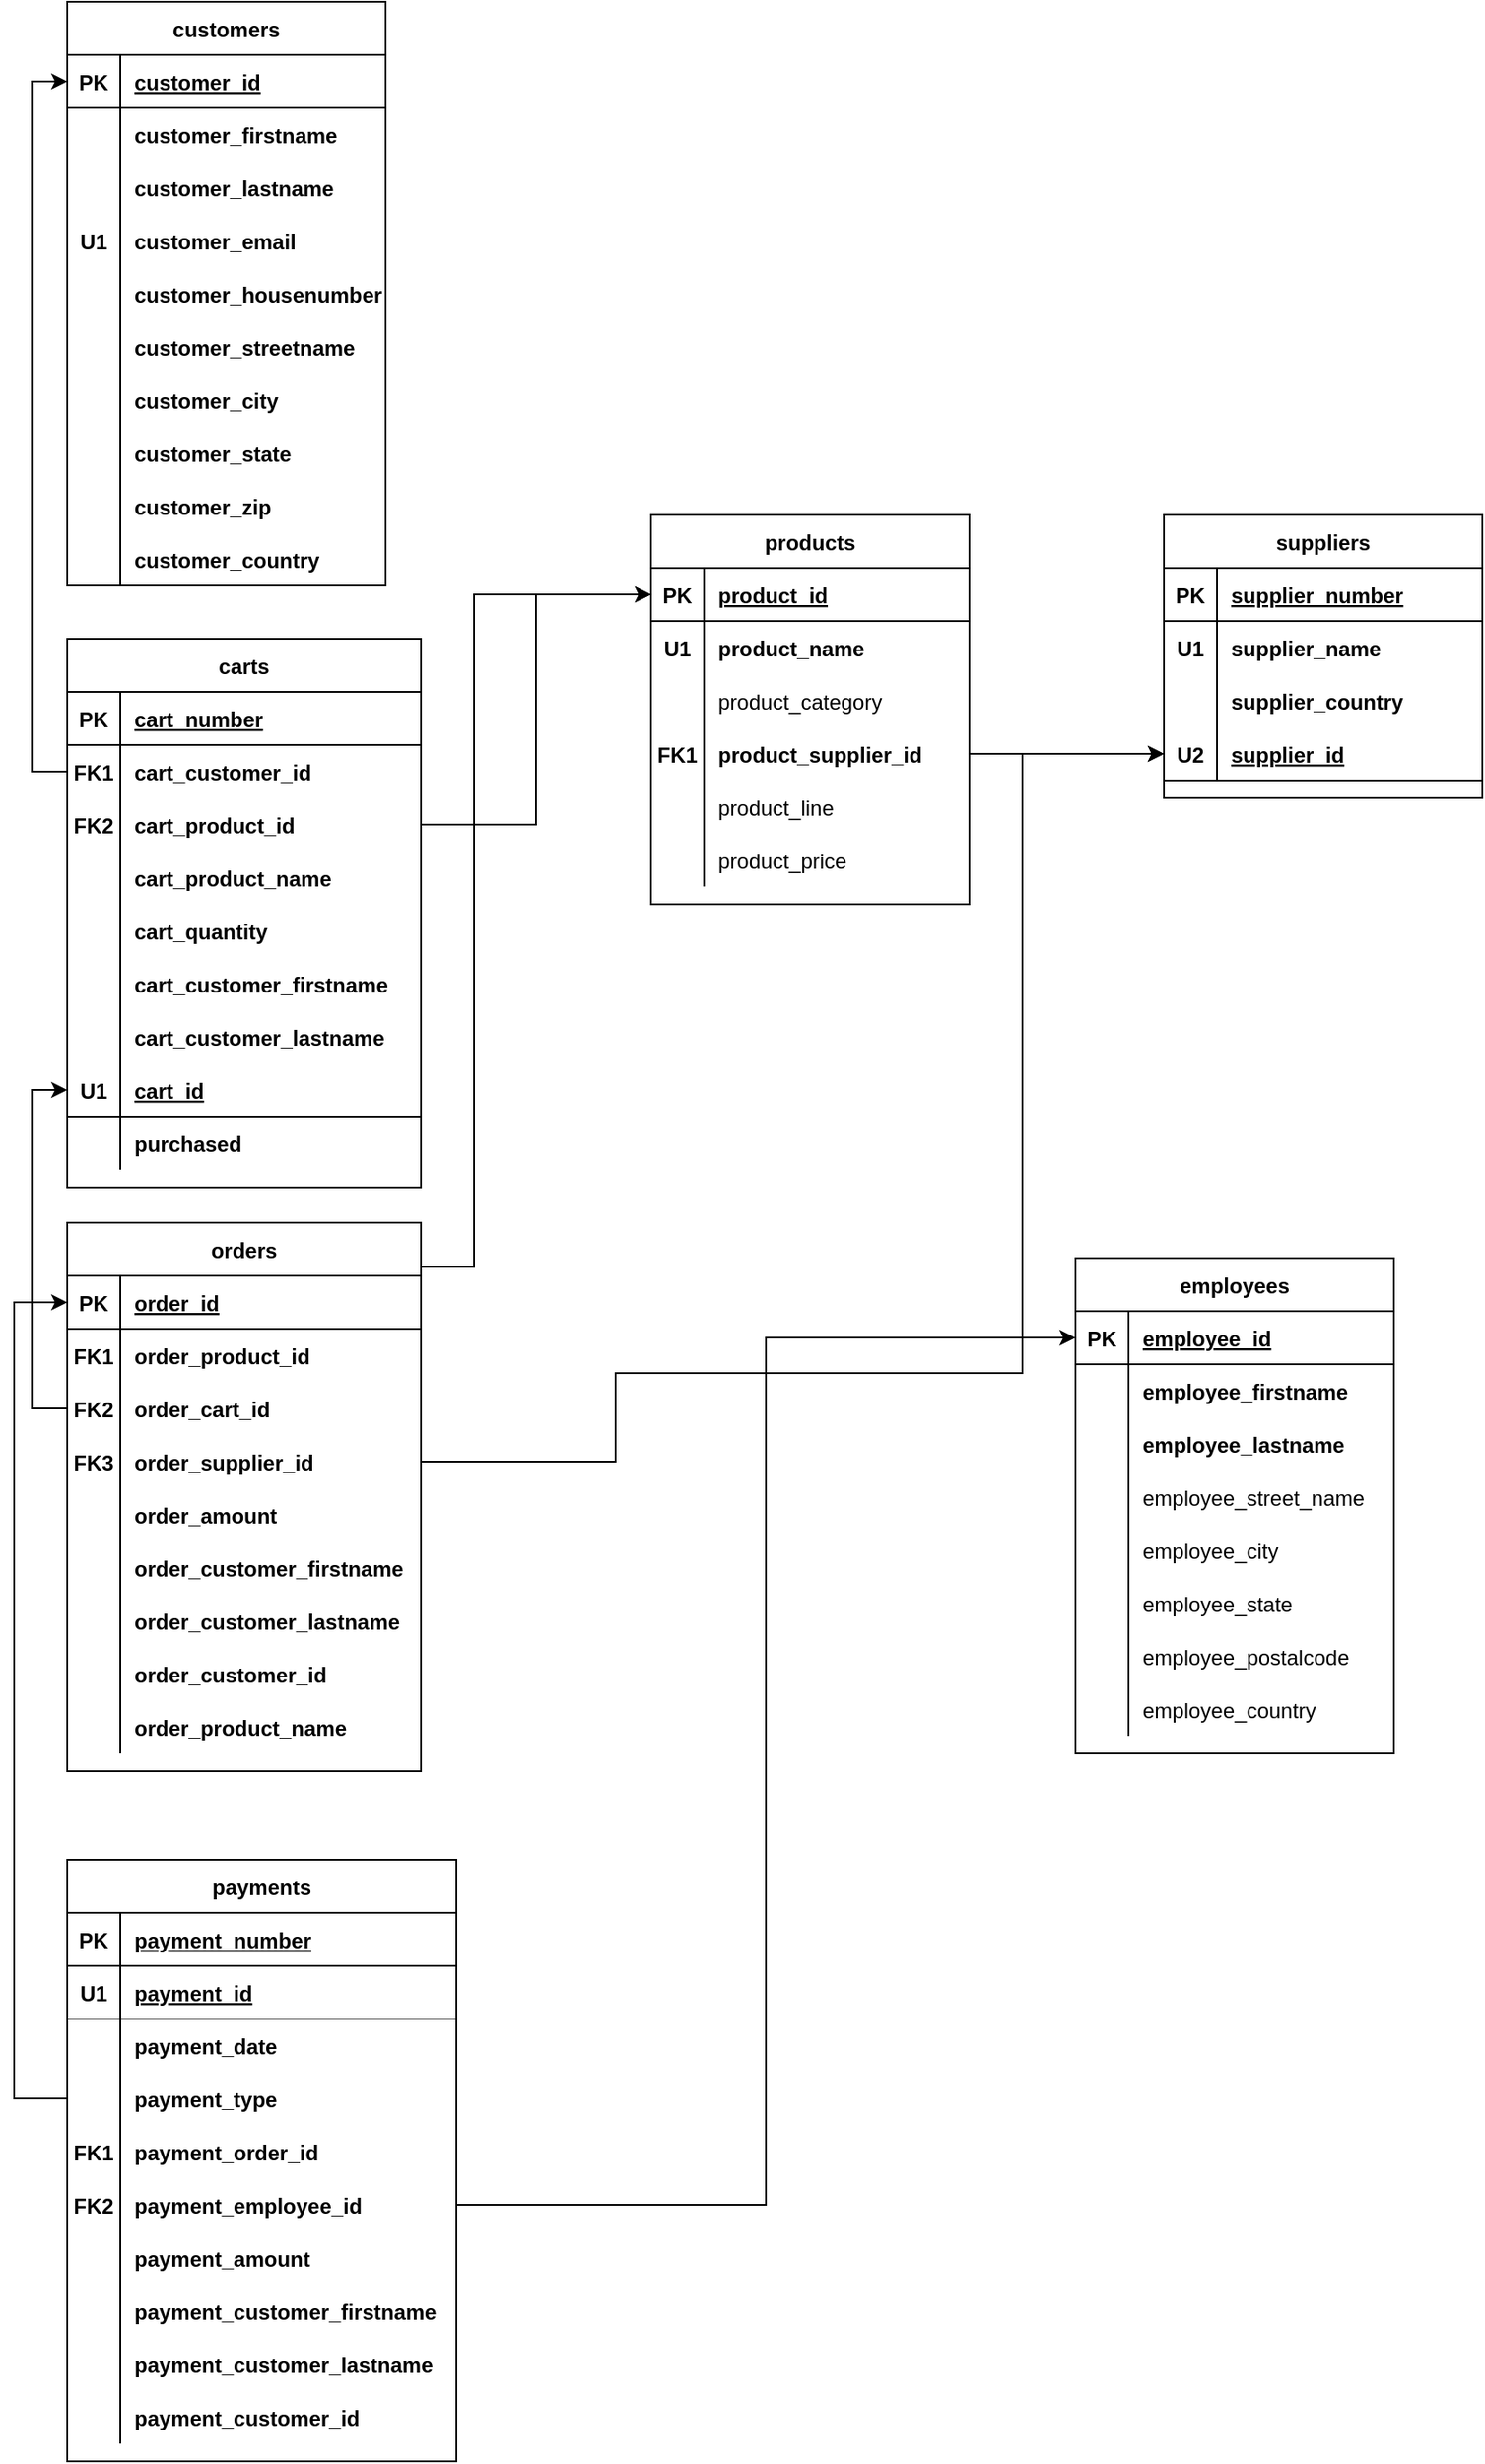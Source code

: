 <mxfile version="14.6.13" type="device"><diagram id="VIDxkIarhc8nlAX87O75" name="Page-1"><mxGraphModel dx="946" dy="646" grid="1" gridSize="10" guides="1" tooltips="1" connect="1" arrows="1" fold="1" page="1" pageScale="1" pageWidth="850" pageHeight="1400" math="0" shadow="0"><root><mxCell id="0"/><mxCell id="1" parent="0"/><mxCell id="s60VP49VrWKQ8lQAtECp-1" value="customers" style="shape=table;startSize=30;container=1;collapsible=1;childLayout=tableLayout;fixedRows=1;rowLines=0;fontStyle=1;align=center;resizeLast=1;" parent="1" vertex="1"><mxGeometry x="40" y="20" width="180" height="330" as="geometry"/></mxCell><mxCell id="s60VP49VrWKQ8lQAtECp-2" value="" style="shape=partialRectangle;collapsible=0;dropTarget=0;pointerEvents=0;fillColor=none;top=0;left=0;bottom=1;right=0;points=[[0,0.5],[1,0.5]];portConstraint=eastwest;" parent="s60VP49VrWKQ8lQAtECp-1" vertex="1"><mxGeometry y="30" width="180" height="30" as="geometry"/></mxCell><mxCell id="s60VP49VrWKQ8lQAtECp-3" value="PK" style="shape=partialRectangle;connectable=0;fillColor=none;top=0;left=0;bottom=0;right=0;fontStyle=1;overflow=hidden;" parent="s60VP49VrWKQ8lQAtECp-2" vertex="1"><mxGeometry width="30.0" height="30" as="geometry"/></mxCell><mxCell id="s60VP49VrWKQ8lQAtECp-4" value="customer_id" style="shape=partialRectangle;connectable=0;fillColor=none;top=0;left=0;bottom=0;right=0;align=left;spacingLeft=6;fontStyle=5;overflow=hidden;" parent="s60VP49VrWKQ8lQAtECp-2" vertex="1"><mxGeometry x="30.0" width="150" height="30" as="geometry"/></mxCell><mxCell id="s60VP49VrWKQ8lQAtECp-5" value="" style="shape=partialRectangle;collapsible=0;dropTarget=0;pointerEvents=0;fillColor=none;top=0;left=0;bottom=0;right=0;points=[[0,0.5],[1,0.5]];portConstraint=eastwest;" parent="s60VP49VrWKQ8lQAtECp-1" vertex="1"><mxGeometry y="60" width="180" height="30" as="geometry"/></mxCell><mxCell id="s60VP49VrWKQ8lQAtECp-6" value="" style="shape=partialRectangle;connectable=0;fillColor=none;top=0;left=0;bottom=0;right=0;editable=1;overflow=hidden;" parent="s60VP49VrWKQ8lQAtECp-5" vertex="1"><mxGeometry width="30.0" height="30" as="geometry"/></mxCell><mxCell id="s60VP49VrWKQ8lQAtECp-7" value="customer_firstname" style="shape=partialRectangle;connectable=0;fillColor=none;top=0;left=0;bottom=0;right=0;align=left;spacingLeft=6;overflow=hidden;fontStyle=1" parent="s60VP49VrWKQ8lQAtECp-5" vertex="1"><mxGeometry x="30.0" width="150" height="30" as="geometry"/></mxCell><mxCell id="s60VP49VrWKQ8lQAtECp-8" value="" style="shape=partialRectangle;collapsible=0;dropTarget=0;pointerEvents=0;fillColor=none;top=0;left=0;bottom=0;right=0;points=[[0,0.5],[1,0.5]];portConstraint=eastwest;" parent="s60VP49VrWKQ8lQAtECp-1" vertex="1"><mxGeometry y="90" width="180" height="30" as="geometry"/></mxCell><mxCell id="s60VP49VrWKQ8lQAtECp-9" value="" style="shape=partialRectangle;connectable=0;fillColor=none;top=0;left=0;bottom=0;right=0;editable=1;overflow=hidden;" parent="s60VP49VrWKQ8lQAtECp-8" vertex="1"><mxGeometry width="30.0" height="30" as="geometry"/></mxCell><mxCell id="s60VP49VrWKQ8lQAtECp-10" value="customer_lastname" style="shape=partialRectangle;connectable=0;fillColor=none;top=0;left=0;bottom=0;right=0;align=left;spacingLeft=6;overflow=hidden;fontStyle=1" parent="s60VP49VrWKQ8lQAtECp-8" vertex="1"><mxGeometry x="30.0" width="150" height="30" as="geometry"/></mxCell><mxCell id="s60VP49VrWKQ8lQAtECp-11" value="" style="shape=partialRectangle;collapsible=0;dropTarget=0;pointerEvents=0;fillColor=none;top=0;left=0;bottom=0;right=0;points=[[0,0.5],[1,0.5]];portConstraint=eastwest;" parent="s60VP49VrWKQ8lQAtECp-1" vertex="1"><mxGeometry y="120" width="180" height="30" as="geometry"/></mxCell><mxCell id="s60VP49VrWKQ8lQAtECp-12" value="U1" style="shape=partialRectangle;connectable=0;fillColor=none;top=0;left=0;bottom=0;right=0;editable=1;overflow=hidden;fontStyle=1" parent="s60VP49VrWKQ8lQAtECp-11" vertex="1"><mxGeometry width="30.0" height="30" as="geometry"/></mxCell><mxCell id="s60VP49VrWKQ8lQAtECp-13" value="customer_email" style="shape=partialRectangle;connectable=0;fillColor=none;top=0;left=0;bottom=0;right=0;align=left;spacingLeft=6;overflow=hidden;fontStyle=1" parent="s60VP49VrWKQ8lQAtECp-11" vertex="1"><mxGeometry x="30.0" width="150" height="30" as="geometry"/></mxCell><mxCell id="s60VP49VrWKQ8lQAtECp-95" value="" style="shape=partialRectangle;collapsible=0;dropTarget=0;pointerEvents=0;fillColor=none;top=0;left=0;bottom=0;right=0;points=[[0,0.5],[1,0.5]];portConstraint=eastwest;" parent="s60VP49VrWKQ8lQAtECp-1" vertex="1"><mxGeometry y="150" width="180" height="30" as="geometry"/></mxCell><mxCell id="s60VP49VrWKQ8lQAtECp-96" value="" style="shape=partialRectangle;connectable=0;fillColor=none;top=0;left=0;bottom=0;right=0;editable=1;overflow=hidden;" parent="s60VP49VrWKQ8lQAtECp-95" vertex="1"><mxGeometry width="30.0" height="30" as="geometry"/></mxCell><mxCell id="s60VP49VrWKQ8lQAtECp-97" value="customer_housenumber" style="shape=partialRectangle;connectable=0;fillColor=none;top=0;left=0;bottom=0;right=0;align=left;spacingLeft=6;overflow=hidden;fontStyle=1" parent="s60VP49VrWKQ8lQAtECp-95" vertex="1"><mxGeometry x="30.0" width="150" height="30" as="geometry"/></mxCell><mxCell id="i02TbfK4JsGePqFRk-aq-10" value="" style="shape=partialRectangle;collapsible=0;dropTarget=0;pointerEvents=0;fillColor=none;top=0;left=0;bottom=0;right=0;points=[[0,0.5],[1,0.5]];portConstraint=eastwest;" vertex="1" parent="s60VP49VrWKQ8lQAtECp-1"><mxGeometry y="180" width="180" height="30" as="geometry"/></mxCell><mxCell id="i02TbfK4JsGePqFRk-aq-11" value="" style="shape=partialRectangle;connectable=0;fillColor=none;top=0;left=0;bottom=0;right=0;editable=1;overflow=hidden;" vertex="1" parent="i02TbfK4JsGePqFRk-aq-10"><mxGeometry width="30.0" height="30" as="geometry"/></mxCell><mxCell id="i02TbfK4JsGePqFRk-aq-12" value="customer_streetname" style="shape=partialRectangle;connectable=0;fillColor=none;top=0;left=0;bottom=0;right=0;align=left;spacingLeft=6;overflow=hidden;fontStyle=1" vertex="1" parent="i02TbfK4JsGePqFRk-aq-10"><mxGeometry x="30.0" width="150" height="30" as="geometry"/></mxCell><mxCell id="s60VP49VrWKQ8lQAtECp-98" value="" style="shape=partialRectangle;collapsible=0;dropTarget=0;pointerEvents=0;fillColor=none;top=0;left=0;bottom=0;right=0;points=[[0,0.5],[1,0.5]];portConstraint=eastwest;" parent="s60VP49VrWKQ8lQAtECp-1" vertex="1"><mxGeometry y="210" width="180" height="30" as="geometry"/></mxCell><mxCell id="s60VP49VrWKQ8lQAtECp-99" value="" style="shape=partialRectangle;connectable=0;fillColor=none;top=0;left=0;bottom=0;right=0;editable=1;overflow=hidden;" parent="s60VP49VrWKQ8lQAtECp-98" vertex="1"><mxGeometry width="30.0" height="30" as="geometry"/></mxCell><mxCell id="s60VP49VrWKQ8lQAtECp-100" value="customer_city" style="shape=partialRectangle;connectable=0;fillColor=none;top=0;left=0;bottom=0;right=0;align=left;spacingLeft=6;overflow=hidden;fontStyle=1" parent="s60VP49VrWKQ8lQAtECp-98" vertex="1"><mxGeometry x="30.0" width="150" height="30" as="geometry"/></mxCell><mxCell id="s60VP49VrWKQ8lQAtECp-104" value="" style="shape=partialRectangle;collapsible=0;dropTarget=0;pointerEvents=0;fillColor=none;top=0;left=0;bottom=0;right=0;points=[[0,0.5],[1,0.5]];portConstraint=eastwest;" parent="s60VP49VrWKQ8lQAtECp-1" vertex="1"><mxGeometry y="240" width="180" height="30" as="geometry"/></mxCell><mxCell id="s60VP49VrWKQ8lQAtECp-105" value="" style="shape=partialRectangle;connectable=0;fillColor=none;top=0;left=0;bottom=0;right=0;editable=1;overflow=hidden;" parent="s60VP49VrWKQ8lQAtECp-104" vertex="1"><mxGeometry width="30.0" height="30" as="geometry"/></mxCell><mxCell id="s60VP49VrWKQ8lQAtECp-106" value="customer_state" style="shape=partialRectangle;connectable=0;fillColor=none;top=0;left=0;bottom=0;right=0;align=left;spacingLeft=6;overflow=hidden;fontStyle=1" parent="s60VP49VrWKQ8lQAtECp-104" vertex="1"><mxGeometry x="30.0" width="150" height="30" as="geometry"/></mxCell><mxCell id="s60VP49VrWKQ8lQAtECp-107" value="" style="shape=partialRectangle;collapsible=0;dropTarget=0;pointerEvents=0;fillColor=none;top=0;left=0;bottom=0;right=0;points=[[0,0.5],[1,0.5]];portConstraint=eastwest;" parent="s60VP49VrWKQ8lQAtECp-1" vertex="1"><mxGeometry y="270" width="180" height="30" as="geometry"/></mxCell><mxCell id="s60VP49VrWKQ8lQAtECp-108" value="" style="shape=partialRectangle;connectable=0;fillColor=none;top=0;left=0;bottom=0;right=0;editable=1;overflow=hidden;" parent="s60VP49VrWKQ8lQAtECp-107" vertex="1"><mxGeometry width="30.0" height="30" as="geometry"/></mxCell><mxCell id="s60VP49VrWKQ8lQAtECp-109" value="customer_zip" style="shape=partialRectangle;connectable=0;fillColor=none;top=0;left=0;bottom=0;right=0;align=left;spacingLeft=6;overflow=hidden;fontStyle=1" parent="s60VP49VrWKQ8lQAtECp-107" vertex="1"><mxGeometry x="30.0" width="150" height="30" as="geometry"/></mxCell><mxCell id="s60VP49VrWKQ8lQAtECp-110" value="" style="shape=partialRectangle;collapsible=0;dropTarget=0;pointerEvents=0;fillColor=none;top=0;left=0;bottom=0;right=0;points=[[0,0.5],[1,0.5]];portConstraint=eastwest;" parent="s60VP49VrWKQ8lQAtECp-1" vertex="1"><mxGeometry y="300" width="180" height="30" as="geometry"/></mxCell><mxCell id="s60VP49VrWKQ8lQAtECp-111" value="" style="shape=partialRectangle;connectable=0;fillColor=none;top=0;left=0;bottom=0;right=0;editable=1;overflow=hidden;" parent="s60VP49VrWKQ8lQAtECp-110" vertex="1"><mxGeometry width="30.0" height="30" as="geometry"/></mxCell><mxCell id="s60VP49VrWKQ8lQAtECp-112" value="customer_country" style="shape=partialRectangle;connectable=0;fillColor=none;top=0;left=0;bottom=0;right=0;align=left;spacingLeft=6;overflow=hidden;fontStyle=1" parent="s60VP49VrWKQ8lQAtECp-110" vertex="1"><mxGeometry x="30.0" width="150" height="30" as="geometry"/></mxCell><mxCell id="s60VP49VrWKQ8lQAtECp-14" value="carts" style="shape=table;startSize=30;container=1;collapsible=1;childLayout=tableLayout;fixedRows=1;rowLines=0;fontStyle=1;align=center;resizeLast=1;" parent="1" vertex="1"><mxGeometry x="40" y="380" width="200" height="310" as="geometry"/></mxCell><mxCell id="s60VP49VrWKQ8lQAtECp-15" value="" style="shape=partialRectangle;collapsible=0;dropTarget=0;pointerEvents=0;fillColor=none;top=0;left=0;bottom=1;right=0;points=[[0,0.5],[1,0.5]];portConstraint=eastwest;" parent="s60VP49VrWKQ8lQAtECp-14" vertex="1"><mxGeometry y="30" width="200" height="30" as="geometry"/></mxCell><mxCell id="s60VP49VrWKQ8lQAtECp-16" value="PK" style="shape=partialRectangle;connectable=0;fillColor=none;top=0;left=0;bottom=0;right=0;fontStyle=1;overflow=hidden;" parent="s60VP49VrWKQ8lQAtECp-15" vertex="1"><mxGeometry width="30" height="30" as="geometry"/></mxCell><mxCell id="s60VP49VrWKQ8lQAtECp-17" value="cart_number" style="shape=partialRectangle;connectable=0;fillColor=none;top=0;left=0;bottom=0;right=0;align=left;spacingLeft=6;fontStyle=5;overflow=hidden;" parent="s60VP49VrWKQ8lQAtECp-15" vertex="1"><mxGeometry x="30" width="170" height="30" as="geometry"/></mxCell><mxCell id="s60VP49VrWKQ8lQAtECp-18" value="" style="shape=partialRectangle;collapsible=0;dropTarget=0;pointerEvents=0;fillColor=none;top=0;left=0;bottom=0;right=0;points=[[0,0.5],[1,0.5]];portConstraint=eastwest;" parent="s60VP49VrWKQ8lQAtECp-14" vertex="1"><mxGeometry y="60" width="200" height="30" as="geometry"/></mxCell><mxCell id="s60VP49VrWKQ8lQAtECp-19" value="FK1" style="shape=partialRectangle;connectable=0;fillColor=none;top=0;left=0;bottom=0;right=0;editable=1;overflow=hidden;fontStyle=1" parent="s60VP49VrWKQ8lQAtECp-18" vertex="1"><mxGeometry width="30" height="30" as="geometry"/></mxCell><mxCell id="s60VP49VrWKQ8lQAtECp-20" value="cart_customer_id" style="shape=partialRectangle;connectable=0;fillColor=none;top=0;left=0;bottom=0;right=0;align=left;spacingLeft=6;overflow=hidden;fontStyle=1" parent="s60VP49VrWKQ8lQAtECp-18" vertex="1"><mxGeometry x="30" width="170" height="30" as="geometry"/></mxCell><mxCell id="s60VP49VrWKQ8lQAtECp-21" value="" style="shape=partialRectangle;collapsible=0;dropTarget=0;pointerEvents=0;fillColor=none;top=0;left=0;bottom=0;right=0;points=[[0,0.5],[1,0.5]];portConstraint=eastwest;" parent="s60VP49VrWKQ8lQAtECp-14" vertex="1"><mxGeometry y="90" width="200" height="30" as="geometry"/></mxCell><mxCell id="s60VP49VrWKQ8lQAtECp-22" value="FK2" style="shape=partialRectangle;connectable=0;fillColor=none;top=0;left=0;bottom=0;right=0;editable=1;overflow=hidden;fontStyle=1" parent="s60VP49VrWKQ8lQAtECp-21" vertex="1"><mxGeometry width="30" height="30" as="geometry"/></mxCell><mxCell id="s60VP49VrWKQ8lQAtECp-23" value="cart_product_id" style="shape=partialRectangle;connectable=0;fillColor=none;top=0;left=0;bottom=0;right=0;align=left;spacingLeft=6;overflow=hidden;fontStyle=1" parent="s60VP49VrWKQ8lQAtECp-21" vertex="1"><mxGeometry x="30" width="170" height="30" as="geometry"/></mxCell><mxCell id="s60VP49VrWKQ8lQAtECp-24" value="" style="shape=partialRectangle;collapsible=0;dropTarget=0;pointerEvents=0;fillColor=none;top=0;left=0;bottom=0;right=0;points=[[0,0.5],[1,0.5]];portConstraint=eastwest;" parent="s60VP49VrWKQ8lQAtECp-14" vertex="1"><mxGeometry y="120" width="200" height="30" as="geometry"/></mxCell><mxCell id="s60VP49VrWKQ8lQAtECp-25" value="" style="shape=partialRectangle;connectable=0;fillColor=none;top=0;left=0;bottom=0;right=0;editable=1;overflow=hidden;" parent="s60VP49VrWKQ8lQAtECp-24" vertex="1"><mxGeometry width="30" height="30" as="geometry"/></mxCell><mxCell id="s60VP49VrWKQ8lQAtECp-26" value="cart_product_name" style="shape=partialRectangle;connectable=0;fillColor=none;top=0;left=0;bottom=0;right=0;align=left;spacingLeft=6;overflow=hidden;fontStyle=1" parent="s60VP49VrWKQ8lQAtECp-24" vertex="1"><mxGeometry x="30" width="170" height="30" as="geometry"/></mxCell><mxCell id="s60VP49VrWKQ8lQAtECp-175" value="" style="shape=partialRectangle;collapsible=0;dropTarget=0;pointerEvents=0;fillColor=none;top=0;left=0;bottom=0;right=0;points=[[0,0.5],[1,0.5]];portConstraint=eastwest;" parent="s60VP49VrWKQ8lQAtECp-14" vertex="1"><mxGeometry y="150" width="200" height="30" as="geometry"/></mxCell><mxCell id="s60VP49VrWKQ8lQAtECp-176" value="" style="shape=partialRectangle;connectable=0;fillColor=none;top=0;left=0;bottom=0;right=0;editable=1;overflow=hidden;" parent="s60VP49VrWKQ8lQAtECp-175" vertex="1"><mxGeometry width="30" height="30" as="geometry"/></mxCell><mxCell id="s60VP49VrWKQ8lQAtECp-177" value="cart_quantity" style="shape=partialRectangle;connectable=0;fillColor=none;top=0;left=0;bottom=0;right=0;align=left;spacingLeft=6;overflow=hidden;fontStyle=1" parent="s60VP49VrWKQ8lQAtECp-175" vertex="1"><mxGeometry x="30" width="170" height="30" as="geometry"/></mxCell><mxCell id="s60VP49VrWKQ8lQAtECp-178" value="" style="shape=partialRectangle;collapsible=0;dropTarget=0;pointerEvents=0;fillColor=none;top=0;left=0;bottom=0;right=0;points=[[0,0.5],[1,0.5]];portConstraint=eastwest;" parent="s60VP49VrWKQ8lQAtECp-14" vertex="1"><mxGeometry y="180" width="200" height="30" as="geometry"/></mxCell><mxCell id="s60VP49VrWKQ8lQAtECp-179" value="" style="shape=partialRectangle;connectable=0;fillColor=none;top=0;left=0;bottom=0;right=0;editable=1;overflow=hidden;" parent="s60VP49VrWKQ8lQAtECp-178" vertex="1"><mxGeometry width="30" height="30" as="geometry"/></mxCell><mxCell id="s60VP49VrWKQ8lQAtECp-180" value="cart_customer_firstname" style="shape=partialRectangle;connectable=0;fillColor=none;top=0;left=0;bottom=0;right=0;align=left;spacingLeft=6;overflow=hidden;fontStyle=1" parent="s60VP49VrWKQ8lQAtECp-178" vertex="1"><mxGeometry x="30" width="170" height="30" as="geometry"/></mxCell><mxCell id="s60VP49VrWKQ8lQAtECp-181" value="" style="shape=partialRectangle;collapsible=0;dropTarget=0;pointerEvents=0;fillColor=none;top=0;left=0;bottom=0;right=0;points=[[0,0.5],[1,0.5]];portConstraint=eastwest;" parent="s60VP49VrWKQ8lQAtECp-14" vertex="1"><mxGeometry y="210" width="200" height="30" as="geometry"/></mxCell><mxCell id="s60VP49VrWKQ8lQAtECp-182" value="" style="shape=partialRectangle;connectable=0;fillColor=none;top=0;left=0;bottom=0;right=0;editable=1;overflow=hidden;" parent="s60VP49VrWKQ8lQAtECp-181" vertex="1"><mxGeometry width="30" height="30" as="geometry"/></mxCell><mxCell id="s60VP49VrWKQ8lQAtECp-183" value="cart_customer_lastname" style="shape=partialRectangle;connectable=0;fillColor=none;top=0;left=0;bottom=0;right=0;align=left;spacingLeft=6;overflow=hidden;fontStyle=1" parent="s60VP49VrWKQ8lQAtECp-181" vertex="1"><mxGeometry x="30" width="170" height="30" as="geometry"/></mxCell><mxCell id="i02TbfK4JsGePqFRk-aq-4" value="" style="shape=partialRectangle;collapsible=0;dropTarget=0;pointerEvents=0;fillColor=none;top=0;left=0;bottom=1;right=0;points=[[0,0.5],[1,0.5]];portConstraint=eastwest;" vertex="1" parent="s60VP49VrWKQ8lQAtECp-14"><mxGeometry y="240" width="200" height="30" as="geometry"/></mxCell><mxCell id="i02TbfK4JsGePqFRk-aq-5" value="U1" style="shape=partialRectangle;connectable=0;fillColor=none;top=0;left=0;bottom=0;right=0;fontStyle=1;overflow=hidden;" vertex="1" parent="i02TbfK4JsGePqFRk-aq-4"><mxGeometry width="30" height="30" as="geometry"/></mxCell><mxCell id="i02TbfK4JsGePqFRk-aq-6" value="cart_id" style="shape=partialRectangle;connectable=0;fillColor=none;top=0;left=0;bottom=0;right=0;align=left;spacingLeft=6;fontStyle=5;overflow=hidden;" vertex="1" parent="i02TbfK4JsGePqFRk-aq-4"><mxGeometry x="30" width="170" height="30" as="geometry"/></mxCell><mxCell id="i02TbfK4JsGePqFRk-aq-7" value="" style="shape=partialRectangle;collapsible=0;dropTarget=0;pointerEvents=0;fillColor=none;top=0;left=0;bottom=0;right=0;points=[[0,0.5],[1,0.5]];portConstraint=eastwest;" vertex="1" parent="s60VP49VrWKQ8lQAtECp-14"><mxGeometry y="270" width="200" height="30" as="geometry"/></mxCell><mxCell id="i02TbfK4JsGePqFRk-aq-8" value="" style="shape=partialRectangle;connectable=0;fillColor=none;top=0;left=0;bottom=0;right=0;editable=1;overflow=hidden;" vertex="1" parent="i02TbfK4JsGePqFRk-aq-7"><mxGeometry width="30" height="30" as="geometry"/></mxCell><mxCell id="i02TbfK4JsGePqFRk-aq-9" value="purchased" style="shape=partialRectangle;connectable=0;fillColor=none;top=0;left=0;bottom=0;right=0;align=left;spacingLeft=6;overflow=hidden;fontStyle=1" vertex="1" parent="i02TbfK4JsGePqFRk-aq-7"><mxGeometry x="30" width="170" height="30" as="geometry"/></mxCell><mxCell id="s60VP49VrWKQ8lQAtECp-27" value="orders" style="shape=table;startSize=30;container=1;collapsible=1;childLayout=tableLayout;fixedRows=1;rowLines=0;fontStyle=1;align=center;resizeLast=1;" parent="1" vertex="1"><mxGeometry x="40" y="710" width="200" height="310" as="geometry"/></mxCell><mxCell id="s60VP49VrWKQ8lQAtECp-28" value="" style="shape=partialRectangle;collapsible=0;dropTarget=0;pointerEvents=0;fillColor=none;top=0;left=0;bottom=1;right=0;points=[[0,0.5],[1,0.5]];portConstraint=eastwest;" parent="s60VP49VrWKQ8lQAtECp-27" vertex="1"><mxGeometry y="30" width="200" height="30" as="geometry"/></mxCell><mxCell id="s60VP49VrWKQ8lQAtECp-29" value="PK" style="shape=partialRectangle;connectable=0;fillColor=none;top=0;left=0;bottom=0;right=0;fontStyle=1;overflow=hidden;" parent="s60VP49VrWKQ8lQAtECp-28" vertex="1"><mxGeometry width="30" height="30" as="geometry"/></mxCell><mxCell id="s60VP49VrWKQ8lQAtECp-30" value="order_id" style="shape=partialRectangle;connectable=0;fillColor=none;top=0;left=0;bottom=0;right=0;align=left;spacingLeft=6;fontStyle=5;overflow=hidden;" parent="s60VP49VrWKQ8lQAtECp-28" vertex="1"><mxGeometry x="30" width="170" height="30" as="geometry"/></mxCell><mxCell id="s60VP49VrWKQ8lQAtECp-31" value="" style="shape=partialRectangle;collapsible=0;dropTarget=0;pointerEvents=0;fillColor=none;top=0;left=0;bottom=0;right=0;points=[[0,0.5],[1,0.5]];portConstraint=eastwest;" parent="s60VP49VrWKQ8lQAtECp-27" vertex="1"><mxGeometry y="60" width="200" height="30" as="geometry"/></mxCell><mxCell id="s60VP49VrWKQ8lQAtECp-32" value="FK1" style="shape=partialRectangle;connectable=0;fillColor=none;top=0;left=0;bottom=0;right=0;editable=1;overflow=hidden;fontStyle=1" parent="s60VP49VrWKQ8lQAtECp-31" vertex="1"><mxGeometry width="30" height="30" as="geometry"/></mxCell><mxCell id="s60VP49VrWKQ8lQAtECp-33" value="order_product_id" style="shape=partialRectangle;connectable=0;fillColor=none;top=0;left=0;bottom=0;right=0;align=left;spacingLeft=6;overflow=hidden;fontStyle=1" parent="s60VP49VrWKQ8lQAtECp-31" vertex="1"><mxGeometry x="30" width="170" height="30" as="geometry"/></mxCell><mxCell id="s60VP49VrWKQ8lQAtECp-34" value="" style="shape=partialRectangle;collapsible=0;dropTarget=0;pointerEvents=0;fillColor=none;top=0;left=0;bottom=0;right=0;points=[[0,0.5],[1,0.5]];portConstraint=eastwest;" parent="s60VP49VrWKQ8lQAtECp-27" vertex="1"><mxGeometry y="90" width="200" height="30" as="geometry"/></mxCell><mxCell id="s60VP49VrWKQ8lQAtECp-35" value="FK2" style="shape=partialRectangle;connectable=0;fillColor=none;top=0;left=0;bottom=0;right=0;editable=1;overflow=hidden;fontStyle=1" parent="s60VP49VrWKQ8lQAtECp-34" vertex="1"><mxGeometry width="30" height="30" as="geometry"/></mxCell><mxCell id="s60VP49VrWKQ8lQAtECp-36" value="order_cart_id" style="shape=partialRectangle;connectable=0;fillColor=none;top=0;left=0;bottom=0;right=0;align=left;spacingLeft=6;overflow=hidden;fontStyle=1" parent="s60VP49VrWKQ8lQAtECp-34" vertex="1"><mxGeometry x="30" width="170" height="30" as="geometry"/></mxCell><mxCell id="s60VP49VrWKQ8lQAtECp-37" value="" style="shape=partialRectangle;collapsible=0;dropTarget=0;pointerEvents=0;fillColor=none;top=0;left=0;bottom=0;right=0;points=[[0,0.5],[1,0.5]];portConstraint=eastwest;" parent="s60VP49VrWKQ8lQAtECp-27" vertex="1"><mxGeometry y="120" width="200" height="30" as="geometry"/></mxCell><mxCell id="s60VP49VrWKQ8lQAtECp-38" value="FK3" style="shape=partialRectangle;connectable=0;fillColor=none;top=0;left=0;bottom=0;right=0;editable=1;overflow=hidden;fontStyle=1" parent="s60VP49VrWKQ8lQAtECp-37" vertex="1"><mxGeometry width="30" height="30" as="geometry"/></mxCell><mxCell id="s60VP49VrWKQ8lQAtECp-39" value="order_supplier_id" style="shape=partialRectangle;connectable=0;fillColor=none;top=0;left=0;bottom=0;right=0;align=left;spacingLeft=6;overflow=hidden;fontStyle=1" parent="s60VP49VrWKQ8lQAtECp-37" vertex="1"><mxGeometry x="30" width="170" height="30" as="geometry"/></mxCell><mxCell id="s60VP49VrWKQ8lQAtECp-125" value="" style="shape=partialRectangle;collapsible=0;dropTarget=0;pointerEvents=0;fillColor=none;top=0;left=0;bottom=0;right=0;points=[[0,0.5],[1,0.5]];portConstraint=eastwest;" parent="s60VP49VrWKQ8lQAtECp-27" vertex="1"><mxGeometry y="150" width="200" height="30" as="geometry"/></mxCell><mxCell id="s60VP49VrWKQ8lQAtECp-126" value="" style="shape=partialRectangle;connectable=0;fillColor=none;top=0;left=0;bottom=0;right=0;editable=1;overflow=hidden;" parent="s60VP49VrWKQ8lQAtECp-125" vertex="1"><mxGeometry width="30" height="30" as="geometry"/></mxCell><mxCell id="s60VP49VrWKQ8lQAtECp-127" value="order_amount" style="shape=partialRectangle;connectable=0;fillColor=none;top=0;left=0;bottom=0;right=0;align=left;spacingLeft=6;overflow=hidden;fontStyle=1" parent="s60VP49VrWKQ8lQAtECp-125" vertex="1"><mxGeometry x="30" width="170" height="30" as="geometry"/></mxCell><mxCell id="s60VP49VrWKQ8lQAtECp-165" value="" style="shape=partialRectangle;collapsible=0;dropTarget=0;pointerEvents=0;fillColor=none;top=0;left=0;bottom=0;right=0;points=[[0,0.5],[1,0.5]];portConstraint=eastwest;" parent="s60VP49VrWKQ8lQAtECp-27" vertex="1"><mxGeometry y="180" width="200" height="30" as="geometry"/></mxCell><mxCell id="s60VP49VrWKQ8lQAtECp-166" value="" style="shape=partialRectangle;connectable=0;fillColor=none;top=0;left=0;bottom=0;right=0;editable=1;overflow=hidden;" parent="s60VP49VrWKQ8lQAtECp-165" vertex="1"><mxGeometry width="30" height="30" as="geometry"/></mxCell><mxCell id="s60VP49VrWKQ8lQAtECp-167" value="order_customer_firstname" style="shape=partialRectangle;connectable=0;fillColor=none;top=0;left=0;bottom=0;right=0;align=left;spacingLeft=6;overflow=hidden;fontStyle=1" parent="s60VP49VrWKQ8lQAtECp-165" vertex="1"><mxGeometry x="30" width="170" height="30" as="geometry"/></mxCell><mxCell id="s60VP49VrWKQ8lQAtECp-168" value="" style="shape=partialRectangle;collapsible=0;dropTarget=0;pointerEvents=0;fillColor=none;top=0;left=0;bottom=0;right=0;points=[[0,0.5],[1,0.5]];portConstraint=eastwest;" parent="s60VP49VrWKQ8lQAtECp-27" vertex="1"><mxGeometry y="210" width="200" height="30" as="geometry"/></mxCell><mxCell id="s60VP49VrWKQ8lQAtECp-169" value="" style="shape=partialRectangle;connectable=0;fillColor=none;top=0;left=0;bottom=0;right=0;editable=1;overflow=hidden;" parent="s60VP49VrWKQ8lQAtECp-168" vertex="1"><mxGeometry width="30" height="30" as="geometry"/></mxCell><mxCell id="s60VP49VrWKQ8lQAtECp-170" value="order_customer_lastname" style="shape=partialRectangle;connectable=0;fillColor=none;top=0;left=0;bottom=0;right=0;align=left;spacingLeft=6;overflow=hidden;fontStyle=1" parent="s60VP49VrWKQ8lQAtECp-168" vertex="1"><mxGeometry x="30" width="170" height="30" as="geometry"/></mxCell><mxCell id="s60VP49VrWKQ8lQAtECp-171" value="" style="shape=partialRectangle;collapsible=0;dropTarget=0;pointerEvents=0;fillColor=none;top=0;left=0;bottom=0;right=0;points=[[0,0.5],[1,0.5]];portConstraint=eastwest;" parent="s60VP49VrWKQ8lQAtECp-27" vertex="1"><mxGeometry y="240" width="200" height="30" as="geometry"/></mxCell><mxCell id="s60VP49VrWKQ8lQAtECp-172" value="" style="shape=partialRectangle;connectable=0;fillColor=none;top=0;left=0;bottom=0;right=0;editable=1;overflow=hidden;" parent="s60VP49VrWKQ8lQAtECp-171" vertex="1"><mxGeometry width="30" height="30" as="geometry"/></mxCell><mxCell id="s60VP49VrWKQ8lQAtECp-173" value="order_customer_id" style="shape=partialRectangle;connectable=0;fillColor=none;top=0;left=0;bottom=0;right=0;align=left;spacingLeft=6;overflow=hidden;fontStyle=1" parent="s60VP49VrWKQ8lQAtECp-171" vertex="1"><mxGeometry x="30" width="170" height="30" as="geometry"/></mxCell><mxCell id="s60VP49VrWKQ8lQAtECp-184" value="" style="shape=partialRectangle;collapsible=0;dropTarget=0;pointerEvents=0;fillColor=none;top=0;left=0;bottom=0;right=0;points=[[0,0.5],[1,0.5]];portConstraint=eastwest;" parent="s60VP49VrWKQ8lQAtECp-27" vertex="1"><mxGeometry y="270" width="200" height="30" as="geometry"/></mxCell><mxCell id="s60VP49VrWKQ8lQAtECp-185" value="" style="shape=partialRectangle;connectable=0;fillColor=none;top=0;left=0;bottom=0;right=0;editable=1;overflow=hidden;" parent="s60VP49VrWKQ8lQAtECp-184" vertex="1"><mxGeometry width="30" height="30" as="geometry"/></mxCell><mxCell id="s60VP49VrWKQ8lQAtECp-186" value="order_product_name" style="shape=partialRectangle;connectable=0;fillColor=none;top=0;left=0;bottom=0;right=0;align=left;spacingLeft=6;overflow=hidden;fontStyle=1" parent="s60VP49VrWKQ8lQAtECp-184" vertex="1"><mxGeometry x="30" width="170" height="30" as="geometry"/></mxCell><mxCell id="s60VP49VrWKQ8lQAtECp-40" value="payments" style="shape=table;startSize=30;container=1;collapsible=1;childLayout=tableLayout;fixedRows=1;rowLines=0;fontStyle=1;align=center;resizeLast=1;" parent="1" vertex="1"><mxGeometry x="40" y="1070" width="220" height="340" as="geometry"/></mxCell><mxCell id="i02TbfK4JsGePqFRk-aq-13" value="" style="shape=partialRectangle;collapsible=0;dropTarget=0;pointerEvents=0;fillColor=none;top=0;left=0;bottom=1;right=0;points=[[0,0.5],[1,0.5]];portConstraint=eastwest;" vertex="1" parent="s60VP49VrWKQ8lQAtECp-40"><mxGeometry y="30" width="220" height="30" as="geometry"/></mxCell><mxCell id="i02TbfK4JsGePqFRk-aq-14" value="PK" style="shape=partialRectangle;connectable=0;fillColor=none;top=0;left=0;bottom=0;right=0;fontStyle=1;overflow=hidden;" vertex="1" parent="i02TbfK4JsGePqFRk-aq-13"><mxGeometry width="30" height="30" as="geometry"/></mxCell><mxCell id="i02TbfK4JsGePqFRk-aq-15" value="payment_number" style="shape=partialRectangle;connectable=0;fillColor=none;top=0;left=0;bottom=0;right=0;align=left;spacingLeft=6;fontStyle=5;overflow=hidden;" vertex="1" parent="i02TbfK4JsGePqFRk-aq-13"><mxGeometry x="30" width="190" height="30" as="geometry"/></mxCell><mxCell id="s60VP49VrWKQ8lQAtECp-41" value="" style="shape=partialRectangle;collapsible=0;dropTarget=0;pointerEvents=0;fillColor=none;top=0;left=0;bottom=1;right=0;points=[[0,0.5],[1,0.5]];portConstraint=eastwest;" parent="s60VP49VrWKQ8lQAtECp-40" vertex="1"><mxGeometry y="60" width="220" height="30" as="geometry"/></mxCell><mxCell id="s60VP49VrWKQ8lQAtECp-42" value="U1" style="shape=partialRectangle;connectable=0;fillColor=none;top=0;left=0;bottom=0;right=0;fontStyle=1;overflow=hidden;" parent="s60VP49VrWKQ8lQAtECp-41" vertex="1"><mxGeometry width="30" height="30" as="geometry"/></mxCell><mxCell id="s60VP49VrWKQ8lQAtECp-43" value="payment_id" style="shape=partialRectangle;connectable=0;fillColor=none;top=0;left=0;bottom=0;right=0;align=left;spacingLeft=6;fontStyle=5;overflow=hidden;" parent="s60VP49VrWKQ8lQAtECp-41" vertex="1"><mxGeometry x="30" width="190" height="30" as="geometry"/></mxCell><mxCell id="s60VP49VrWKQ8lQAtECp-44" value="" style="shape=partialRectangle;collapsible=0;dropTarget=0;pointerEvents=0;fillColor=none;top=0;left=0;bottom=0;right=0;points=[[0,0.5],[1,0.5]];portConstraint=eastwest;" parent="s60VP49VrWKQ8lQAtECp-40" vertex="1"><mxGeometry y="90" width="220" height="30" as="geometry"/></mxCell><mxCell id="s60VP49VrWKQ8lQAtECp-45" value="" style="shape=partialRectangle;connectable=0;fillColor=none;top=0;left=0;bottom=0;right=0;editable=1;overflow=hidden;" parent="s60VP49VrWKQ8lQAtECp-44" vertex="1"><mxGeometry width="30" height="30" as="geometry"/></mxCell><mxCell id="s60VP49VrWKQ8lQAtECp-46" value="payment_date" style="shape=partialRectangle;connectable=0;fillColor=none;top=0;left=0;bottom=0;right=0;align=left;spacingLeft=6;overflow=hidden;fontStyle=1" parent="s60VP49VrWKQ8lQAtECp-44" vertex="1"><mxGeometry x="30" width="190" height="30" as="geometry"/></mxCell><mxCell id="s60VP49VrWKQ8lQAtECp-47" value="" style="shape=partialRectangle;collapsible=0;dropTarget=0;pointerEvents=0;fillColor=none;top=0;left=0;bottom=0;right=0;points=[[0,0.5],[1,0.5]];portConstraint=eastwest;" parent="s60VP49VrWKQ8lQAtECp-40" vertex="1"><mxGeometry y="120" width="220" height="30" as="geometry"/></mxCell><mxCell id="s60VP49VrWKQ8lQAtECp-48" value="" style="shape=partialRectangle;connectable=0;fillColor=none;top=0;left=0;bottom=0;right=0;editable=1;overflow=hidden;" parent="s60VP49VrWKQ8lQAtECp-47" vertex="1"><mxGeometry width="30" height="30" as="geometry"/></mxCell><mxCell id="s60VP49VrWKQ8lQAtECp-49" value="payment_type" style="shape=partialRectangle;connectable=0;fillColor=none;top=0;left=0;bottom=0;right=0;align=left;spacingLeft=6;overflow=hidden;fontStyle=1" parent="s60VP49VrWKQ8lQAtECp-47" vertex="1"><mxGeometry x="30" width="190" height="30" as="geometry"/></mxCell><mxCell id="s60VP49VrWKQ8lQAtECp-50" value="" style="shape=partialRectangle;collapsible=0;dropTarget=0;pointerEvents=0;fillColor=none;top=0;left=0;bottom=0;right=0;points=[[0,0.5],[1,0.5]];portConstraint=eastwest;" parent="s60VP49VrWKQ8lQAtECp-40" vertex="1"><mxGeometry y="150" width="220" height="30" as="geometry"/></mxCell><mxCell id="s60VP49VrWKQ8lQAtECp-51" value="FK1" style="shape=partialRectangle;connectable=0;fillColor=none;top=0;left=0;bottom=0;right=0;editable=1;overflow=hidden;fontStyle=1" parent="s60VP49VrWKQ8lQAtECp-50" vertex="1"><mxGeometry width="30" height="30" as="geometry"/></mxCell><mxCell id="s60VP49VrWKQ8lQAtECp-52" value="payment_order_id" style="shape=partialRectangle;connectable=0;fillColor=none;top=0;left=0;bottom=0;right=0;align=left;spacingLeft=6;overflow=hidden;fontStyle=1" parent="s60VP49VrWKQ8lQAtECp-50" vertex="1"><mxGeometry x="30" width="190" height="30" as="geometry"/></mxCell><mxCell id="s60VP49VrWKQ8lQAtECp-119" value="" style="shape=partialRectangle;collapsible=0;dropTarget=0;pointerEvents=0;fillColor=none;top=0;left=0;bottom=0;right=0;points=[[0,0.5],[1,0.5]];portConstraint=eastwest;" parent="s60VP49VrWKQ8lQAtECp-40" vertex="1"><mxGeometry y="180" width="220" height="30" as="geometry"/></mxCell><mxCell id="s60VP49VrWKQ8lQAtECp-120" value="FK2" style="shape=partialRectangle;connectable=0;fillColor=none;top=0;left=0;bottom=0;right=0;editable=1;overflow=hidden;fontStyle=1" parent="s60VP49VrWKQ8lQAtECp-119" vertex="1"><mxGeometry width="30" height="30" as="geometry"/></mxCell><mxCell id="s60VP49VrWKQ8lQAtECp-121" value="payment_employee_id" style="shape=partialRectangle;connectable=0;fillColor=none;top=0;left=0;bottom=0;right=0;align=left;spacingLeft=6;overflow=hidden;fontStyle=1" parent="s60VP49VrWKQ8lQAtECp-119" vertex="1"><mxGeometry x="30" width="190" height="30" as="geometry"/></mxCell><mxCell id="s60VP49VrWKQ8lQAtECp-122" value="" style="shape=partialRectangle;collapsible=0;dropTarget=0;pointerEvents=0;fillColor=none;top=0;left=0;bottom=0;right=0;points=[[0,0.5],[1,0.5]];portConstraint=eastwest;" parent="s60VP49VrWKQ8lQAtECp-40" vertex="1"><mxGeometry y="210" width="220" height="30" as="geometry"/></mxCell><mxCell id="s60VP49VrWKQ8lQAtECp-123" value="" style="shape=partialRectangle;connectable=0;fillColor=none;top=0;left=0;bottom=0;right=0;editable=1;overflow=hidden;" parent="s60VP49VrWKQ8lQAtECp-122" vertex="1"><mxGeometry width="30" height="30" as="geometry"/></mxCell><mxCell id="s60VP49VrWKQ8lQAtECp-124" value="payment_amount" style="shape=partialRectangle;connectable=0;fillColor=none;top=0;left=0;bottom=0;right=0;align=left;spacingLeft=6;overflow=hidden;fontStyle=1" parent="s60VP49VrWKQ8lQAtECp-122" vertex="1"><mxGeometry x="30" width="190" height="30" as="geometry"/></mxCell><mxCell id="s60VP49VrWKQ8lQAtECp-156" value="" style="shape=partialRectangle;collapsible=0;dropTarget=0;pointerEvents=0;fillColor=none;top=0;left=0;bottom=0;right=0;points=[[0,0.5],[1,0.5]];portConstraint=eastwest;" parent="s60VP49VrWKQ8lQAtECp-40" vertex="1"><mxGeometry y="240" width="220" height="30" as="geometry"/></mxCell><mxCell id="s60VP49VrWKQ8lQAtECp-157" value="" style="shape=partialRectangle;connectable=0;fillColor=none;top=0;left=0;bottom=0;right=0;editable=1;overflow=hidden;" parent="s60VP49VrWKQ8lQAtECp-156" vertex="1"><mxGeometry width="30" height="30" as="geometry"/></mxCell><mxCell id="s60VP49VrWKQ8lQAtECp-158" value="payment_customer_firstname" style="shape=partialRectangle;connectable=0;fillColor=none;top=0;left=0;bottom=0;right=0;align=left;spacingLeft=6;overflow=hidden;fontStyle=1" parent="s60VP49VrWKQ8lQAtECp-156" vertex="1"><mxGeometry x="30" width="190" height="30" as="geometry"/></mxCell><mxCell id="s60VP49VrWKQ8lQAtECp-159" value="" style="shape=partialRectangle;collapsible=0;dropTarget=0;pointerEvents=0;fillColor=none;top=0;left=0;bottom=0;right=0;points=[[0,0.5],[1,0.5]];portConstraint=eastwest;" parent="s60VP49VrWKQ8lQAtECp-40" vertex="1"><mxGeometry y="270" width="220" height="30" as="geometry"/></mxCell><mxCell id="s60VP49VrWKQ8lQAtECp-160" value="" style="shape=partialRectangle;connectable=0;fillColor=none;top=0;left=0;bottom=0;right=0;editable=1;overflow=hidden;" parent="s60VP49VrWKQ8lQAtECp-159" vertex="1"><mxGeometry width="30" height="30" as="geometry"/></mxCell><mxCell id="s60VP49VrWKQ8lQAtECp-161" value="payment_customer_lastname" style="shape=partialRectangle;connectable=0;fillColor=none;top=0;left=0;bottom=0;right=0;align=left;spacingLeft=6;overflow=hidden;fontStyle=1" parent="s60VP49VrWKQ8lQAtECp-159" vertex="1"><mxGeometry x="30" width="190" height="30" as="geometry"/></mxCell><mxCell id="s60VP49VrWKQ8lQAtECp-162" value="" style="shape=partialRectangle;collapsible=0;dropTarget=0;pointerEvents=0;fillColor=none;top=0;left=0;bottom=0;right=0;points=[[0,0.5],[1,0.5]];portConstraint=eastwest;" parent="s60VP49VrWKQ8lQAtECp-40" vertex="1"><mxGeometry y="300" width="220" height="30" as="geometry"/></mxCell><mxCell id="s60VP49VrWKQ8lQAtECp-163" value="" style="shape=partialRectangle;connectable=0;fillColor=none;top=0;left=0;bottom=0;right=0;editable=1;overflow=hidden;" parent="s60VP49VrWKQ8lQAtECp-162" vertex="1"><mxGeometry width="30" height="30" as="geometry"/></mxCell><mxCell id="s60VP49VrWKQ8lQAtECp-164" value="payment_customer_id" style="shape=partialRectangle;connectable=0;fillColor=none;top=0;left=0;bottom=0;right=0;align=left;spacingLeft=6;overflow=hidden;fontStyle=1" parent="s60VP49VrWKQ8lQAtECp-162" vertex="1"><mxGeometry x="30" width="190" height="30" as="geometry"/></mxCell><mxCell id="s60VP49VrWKQ8lQAtECp-53" value="employees" style="shape=table;startSize=30;container=1;collapsible=1;childLayout=tableLayout;fixedRows=1;rowLines=0;fontStyle=1;align=center;resizeLast=1;" parent="1" vertex="1"><mxGeometry x="610" y="730" width="180" height="280" as="geometry"/></mxCell><mxCell id="s60VP49VrWKQ8lQAtECp-54" value="" style="shape=partialRectangle;collapsible=0;dropTarget=0;pointerEvents=0;fillColor=none;top=0;left=0;bottom=1;right=0;points=[[0,0.5],[1,0.5]];portConstraint=eastwest;" parent="s60VP49VrWKQ8lQAtECp-53" vertex="1"><mxGeometry y="30" width="180" height="30" as="geometry"/></mxCell><mxCell id="s60VP49VrWKQ8lQAtECp-55" value="PK" style="shape=partialRectangle;connectable=0;fillColor=none;top=0;left=0;bottom=0;right=0;fontStyle=1;overflow=hidden;" parent="s60VP49VrWKQ8lQAtECp-54" vertex="1"><mxGeometry width="30" height="30" as="geometry"/></mxCell><mxCell id="s60VP49VrWKQ8lQAtECp-56" value="employee_id" style="shape=partialRectangle;connectable=0;fillColor=none;top=0;left=0;bottom=0;right=0;align=left;spacingLeft=6;fontStyle=5;overflow=hidden;" parent="s60VP49VrWKQ8lQAtECp-54" vertex="1"><mxGeometry x="30" width="150" height="30" as="geometry"/></mxCell><mxCell id="s60VP49VrWKQ8lQAtECp-57" value="" style="shape=partialRectangle;collapsible=0;dropTarget=0;pointerEvents=0;fillColor=none;top=0;left=0;bottom=0;right=0;points=[[0,0.5],[1,0.5]];portConstraint=eastwest;" parent="s60VP49VrWKQ8lQAtECp-53" vertex="1"><mxGeometry y="60" width="180" height="30" as="geometry"/></mxCell><mxCell id="s60VP49VrWKQ8lQAtECp-58" value="" style="shape=partialRectangle;connectable=0;fillColor=none;top=0;left=0;bottom=0;right=0;editable=1;overflow=hidden;" parent="s60VP49VrWKQ8lQAtECp-57" vertex="1"><mxGeometry width="30" height="30" as="geometry"/></mxCell><mxCell id="s60VP49VrWKQ8lQAtECp-59" value="employee_firstname" style="shape=partialRectangle;connectable=0;fillColor=none;top=0;left=0;bottom=0;right=0;align=left;spacingLeft=6;overflow=hidden;fontStyle=1" parent="s60VP49VrWKQ8lQAtECp-57" vertex="1"><mxGeometry x="30" width="150" height="30" as="geometry"/></mxCell><mxCell id="s60VP49VrWKQ8lQAtECp-60" value="" style="shape=partialRectangle;collapsible=0;dropTarget=0;pointerEvents=0;fillColor=none;top=0;left=0;bottom=0;right=0;points=[[0,0.5],[1,0.5]];portConstraint=eastwest;" parent="s60VP49VrWKQ8lQAtECp-53" vertex="1"><mxGeometry y="90" width="180" height="30" as="geometry"/></mxCell><mxCell id="s60VP49VrWKQ8lQAtECp-61" value="" style="shape=partialRectangle;connectable=0;fillColor=none;top=0;left=0;bottom=0;right=0;editable=1;overflow=hidden;" parent="s60VP49VrWKQ8lQAtECp-60" vertex="1"><mxGeometry width="30" height="30" as="geometry"/></mxCell><mxCell id="s60VP49VrWKQ8lQAtECp-62" value="employee_lastname" style="shape=partialRectangle;connectable=0;fillColor=none;top=0;left=0;bottom=0;right=0;align=left;spacingLeft=6;overflow=hidden;fontStyle=1" parent="s60VP49VrWKQ8lQAtECp-60" vertex="1"><mxGeometry x="30" width="150" height="30" as="geometry"/></mxCell><mxCell id="s60VP49VrWKQ8lQAtECp-133" value="" style="shape=partialRectangle;collapsible=0;dropTarget=0;pointerEvents=0;fillColor=none;top=0;left=0;bottom=0;right=0;points=[[0,0.5],[1,0.5]];portConstraint=eastwest;" parent="s60VP49VrWKQ8lQAtECp-53" vertex="1"><mxGeometry y="120" width="180" height="30" as="geometry"/></mxCell><mxCell id="s60VP49VrWKQ8lQAtECp-134" value="" style="shape=partialRectangle;connectable=0;fillColor=none;top=0;left=0;bottom=0;right=0;editable=1;overflow=hidden;" parent="s60VP49VrWKQ8lQAtECp-133" vertex="1"><mxGeometry width="30" height="30" as="geometry"/></mxCell><mxCell id="s60VP49VrWKQ8lQAtECp-135" value="employee_street_name" style="shape=partialRectangle;connectable=0;fillColor=none;top=0;left=0;bottom=0;right=0;align=left;spacingLeft=6;overflow=hidden;" parent="s60VP49VrWKQ8lQAtECp-133" vertex="1"><mxGeometry x="30" width="150" height="30" as="geometry"/></mxCell><mxCell id="s60VP49VrWKQ8lQAtECp-136" value="" style="shape=partialRectangle;collapsible=0;dropTarget=0;pointerEvents=0;fillColor=none;top=0;left=0;bottom=0;right=0;points=[[0,0.5],[1,0.5]];portConstraint=eastwest;" parent="s60VP49VrWKQ8lQAtECp-53" vertex="1"><mxGeometry y="150" width="180" height="30" as="geometry"/></mxCell><mxCell id="s60VP49VrWKQ8lQAtECp-137" value="" style="shape=partialRectangle;connectable=0;fillColor=none;top=0;left=0;bottom=0;right=0;editable=1;overflow=hidden;" parent="s60VP49VrWKQ8lQAtECp-136" vertex="1"><mxGeometry width="30" height="30" as="geometry"/></mxCell><mxCell id="s60VP49VrWKQ8lQAtECp-138" value="employee_city" style="shape=partialRectangle;connectable=0;fillColor=none;top=0;left=0;bottom=0;right=0;align=left;spacingLeft=6;overflow=hidden;" parent="s60VP49VrWKQ8lQAtECp-136" vertex="1"><mxGeometry x="30" width="150" height="30" as="geometry"/></mxCell><mxCell id="s60VP49VrWKQ8lQAtECp-139" value="" style="shape=partialRectangle;collapsible=0;dropTarget=0;pointerEvents=0;fillColor=none;top=0;left=0;bottom=0;right=0;points=[[0,0.5],[1,0.5]];portConstraint=eastwest;" parent="s60VP49VrWKQ8lQAtECp-53" vertex="1"><mxGeometry y="180" width="180" height="30" as="geometry"/></mxCell><mxCell id="s60VP49VrWKQ8lQAtECp-140" value="" style="shape=partialRectangle;connectable=0;fillColor=none;top=0;left=0;bottom=0;right=0;editable=1;overflow=hidden;" parent="s60VP49VrWKQ8lQAtECp-139" vertex="1"><mxGeometry width="30" height="30" as="geometry"/></mxCell><mxCell id="s60VP49VrWKQ8lQAtECp-141" value="employee_state" style="shape=partialRectangle;connectable=0;fillColor=none;top=0;left=0;bottom=0;right=0;align=left;spacingLeft=6;overflow=hidden;" parent="s60VP49VrWKQ8lQAtECp-139" vertex="1"><mxGeometry x="30" width="150" height="30" as="geometry"/></mxCell><mxCell id="s60VP49VrWKQ8lQAtECp-142" value="" style="shape=partialRectangle;collapsible=0;dropTarget=0;pointerEvents=0;fillColor=none;top=0;left=0;bottom=0;right=0;points=[[0,0.5],[1,0.5]];portConstraint=eastwest;" parent="s60VP49VrWKQ8lQAtECp-53" vertex="1"><mxGeometry y="210" width="180" height="30" as="geometry"/></mxCell><mxCell id="s60VP49VrWKQ8lQAtECp-143" value="" style="shape=partialRectangle;connectable=0;fillColor=none;top=0;left=0;bottom=0;right=0;editable=1;overflow=hidden;" parent="s60VP49VrWKQ8lQAtECp-142" vertex="1"><mxGeometry width="30" height="30" as="geometry"/></mxCell><mxCell id="s60VP49VrWKQ8lQAtECp-144" value="employee_postalcode" style="shape=partialRectangle;connectable=0;fillColor=none;top=0;left=0;bottom=0;right=0;align=left;spacingLeft=6;overflow=hidden;" parent="s60VP49VrWKQ8lQAtECp-142" vertex="1"><mxGeometry x="30" width="150" height="30" as="geometry"/></mxCell><mxCell id="s60VP49VrWKQ8lQAtECp-145" value="" style="shape=partialRectangle;collapsible=0;dropTarget=0;pointerEvents=0;fillColor=none;top=0;left=0;bottom=0;right=0;points=[[0,0.5],[1,0.5]];portConstraint=eastwest;" parent="s60VP49VrWKQ8lQAtECp-53" vertex="1"><mxGeometry y="240" width="180" height="30" as="geometry"/></mxCell><mxCell id="s60VP49VrWKQ8lQAtECp-146" value="" style="shape=partialRectangle;connectable=0;fillColor=none;top=0;left=0;bottom=0;right=0;editable=1;overflow=hidden;" parent="s60VP49VrWKQ8lQAtECp-145" vertex="1"><mxGeometry width="30" height="30" as="geometry"/></mxCell><mxCell id="s60VP49VrWKQ8lQAtECp-147" value="employee_country" style="shape=partialRectangle;connectable=0;fillColor=none;top=0;left=0;bottom=0;right=0;align=left;spacingLeft=6;overflow=hidden;" parent="s60VP49VrWKQ8lQAtECp-145" vertex="1"><mxGeometry x="30" width="150" height="30" as="geometry"/></mxCell><mxCell id="s60VP49VrWKQ8lQAtECp-66" value="products" style="shape=table;startSize=30;container=1;collapsible=1;childLayout=tableLayout;fixedRows=1;rowLines=0;fontStyle=1;align=center;resizeLast=1;" parent="1" vertex="1"><mxGeometry x="370" y="310" width="180" height="220" as="geometry"/></mxCell><mxCell id="s60VP49VrWKQ8lQAtECp-67" value="" style="shape=partialRectangle;collapsible=0;dropTarget=0;pointerEvents=0;fillColor=none;top=0;left=0;bottom=1;right=0;points=[[0,0.5],[1,0.5]];portConstraint=eastwest;" parent="s60VP49VrWKQ8lQAtECp-66" vertex="1"><mxGeometry y="30" width="180" height="30" as="geometry"/></mxCell><mxCell id="s60VP49VrWKQ8lQAtECp-68" value="PK" style="shape=partialRectangle;connectable=0;fillColor=none;top=0;left=0;bottom=0;right=0;fontStyle=1;overflow=hidden;" parent="s60VP49VrWKQ8lQAtECp-67" vertex="1"><mxGeometry width="30" height="30" as="geometry"/></mxCell><mxCell id="s60VP49VrWKQ8lQAtECp-69" value="product_id" style="shape=partialRectangle;connectable=0;fillColor=none;top=0;left=0;bottom=0;right=0;align=left;spacingLeft=6;fontStyle=5;overflow=hidden;" parent="s60VP49VrWKQ8lQAtECp-67" vertex="1"><mxGeometry x="30" width="150" height="30" as="geometry"/></mxCell><mxCell id="s60VP49VrWKQ8lQAtECp-70" value="" style="shape=partialRectangle;collapsible=0;dropTarget=0;pointerEvents=0;fillColor=none;top=0;left=0;bottom=0;right=0;points=[[0,0.5],[1,0.5]];portConstraint=eastwest;" parent="s60VP49VrWKQ8lQAtECp-66" vertex="1"><mxGeometry y="60" width="180" height="30" as="geometry"/></mxCell><mxCell id="s60VP49VrWKQ8lQAtECp-71" value="U1" style="shape=partialRectangle;connectable=0;fillColor=none;top=0;left=0;bottom=0;right=0;editable=1;overflow=hidden;fontStyle=1" parent="s60VP49VrWKQ8lQAtECp-70" vertex="1"><mxGeometry width="30" height="30" as="geometry"/></mxCell><mxCell id="s60VP49VrWKQ8lQAtECp-72" value="product_name" style="shape=partialRectangle;connectable=0;fillColor=none;top=0;left=0;bottom=0;right=0;align=left;spacingLeft=6;overflow=hidden;fontStyle=1" parent="s60VP49VrWKQ8lQAtECp-70" vertex="1"><mxGeometry x="30" width="150" height="30" as="geometry"/></mxCell><mxCell id="s60VP49VrWKQ8lQAtECp-73" value="" style="shape=partialRectangle;collapsible=0;dropTarget=0;pointerEvents=0;fillColor=none;top=0;left=0;bottom=0;right=0;points=[[0,0.5],[1,0.5]];portConstraint=eastwest;" parent="s60VP49VrWKQ8lQAtECp-66" vertex="1"><mxGeometry y="90" width="180" height="30" as="geometry"/></mxCell><mxCell id="s60VP49VrWKQ8lQAtECp-74" value="" style="shape=partialRectangle;connectable=0;fillColor=none;top=0;left=0;bottom=0;right=0;editable=1;overflow=hidden;" parent="s60VP49VrWKQ8lQAtECp-73" vertex="1"><mxGeometry width="30" height="30" as="geometry"/></mxCell><mxCell id="s60VP49VrWKQ8lQAtECp-75" value="product_category" style="shape=partialRectangle;connectable=0;fillColor=none;top=0;left=0;bottom=0;right=0;align=left;spacingLeft=6;overflow=hidden;" parent="s60VP49VrWKQ8lQAtECp-73" vertex="1"><mxGeometry x="30" width="150" height="30" as="geometry"/></mxCell><mxCell id="s60VP49VrWKQ8lQAtECp-76" value="" style="shape=partialRectangle;collapsible=0;dropTarget=0;pointerEvents=0;fillColor=none;top=0;left=0;bottom=0;right=0;points=[[0,0.5],[1,0.5]];portConstraint=eastwest;" parent="s60VP49VrWKQ8lQAtECp-66" vertex="1"><mxGeometry y="120" width="180" height="30" as="geometry"/></mxCell><mxCell id="s60VP49VrWKQ8lQAtECp-77" value="FK1" style="shape=partialRectangle;connectable=0;fillColor=none;top=0;left=0;bottom=0;right=0;editable=1;overflow=hidden;fontStyle=1" parent="s60VP49VrWKQ8lQAtECp-76" vertex="1"><mxGeometry width="30" height="30" as="geometry"/></mxCell><mxCell id="s60VP49VrWKQ8lQAtECp-78" value="product_supplier_id" style="shape=partialRectangle;connectable=0;fillColor=none;top=0;left=0;bottom=0;right=0;align=left;spacingLeft=6;overflow=hidden;fontStyle=1" parent="s60VP49VrWKQ8lQAtECp-76" vertex="1"><mxGeometry x="30" width="150" height="30" as="geometry"/></mxCell><mxCell id="s60VP49VrWKQ8lQAtECp-150" value="" style="shape=partialRectangle;collapsible=0;dropTarget=0;pointerEvents=0;fillColor=none;top=0;left=0;bottom=0;right=0;points=[[0,0.5],[1,0.5]];portConstraint=eastwest;" parent="s60VP49VrWKQ8lQAtECp-66" vertex="1"><mxGeometry y="150" width="180" height="30" as="geometry"/></mxCell><mxCell id="s60VP49VrWKQ8lQAtECp-151" value="" style="shape=partialRectangle;connectable=0;fillColor=none;top=0;left=0;bottom=0;right=0;editable=1;overflow=hidden;fontStyle=1" parent="s60VP49VrWKQ8lQAtECp-150" vertex="1"><mxGeometry width="30" height="30" as="geometry"/></mxCell><mxCell id="s60VP49VrWKQ8lQAtECp-152" value="product_line" style="shape=partialRectangle;connectable=0;fillColor=none;top=0;left=0;bottom=0;right=0;align=left;spacingLeft=6;overflow=hidden;fontStyle=0" parent="s60VP49VrWKQ8lQAtECp-150" vertex="1"><mxGeometry x="30" width="150" height="30" as="geometry"/></mxCell><mxCell id="i02TbfK4JsGePqFRk-aq-16" value="" style="shape=partialRectangle;collapsible=0;dropTarget=0;pointerEvents=0;fillColor=none;top=0;left=0;bottom=0;right=0;points=[[0,0.5],[1,0.5]];portConstraint=eastwest;" vertex="1" parent="s60VP49VrWKQ8lQAtECp-66"><mxGeometry y="180" width="180" height="30" as="geometry"/></mxCell><mxCell id="i02TbfK4JsGePqFRk-aq-17" value="" style="shape=partialRectangle;connectable=0;fillColor=none;top=0;left=0;bottom=0;right=0;editable=1;overflow=hidden;fontStyle=1" vertex="1" parent="i02TbfK4JsGePqFRk-aq-16"><mxGeometry width="30" height="30" as="geometry"/></mxCell><mxCell id="i02TbfK4JsGePqFRk-aq-18" value="product_price" style="shape=partialRectangle;connectable=0;fillColor=none;top=0;left=0;bottom=0;right=0;align=left;spacingLeft=6;overflow=hidden;fontStyle=0" vertex="1" parent="i02TbfK4JsGePqFRk-aq-16"><mxGeometry x="30" width="150" height="30" as="geometry"/></mxCell><mxCell id="s60VP49VrWKQ8lQAtECp-79" value="suppliers" style="shape=table;startSize=30;container=1;collapsible=1;childLayout=tableLayout;fixedRows=1;rowLines=0;fontStyle=1;align=center;resizeLast=1;" parent="1" vertex="1"><mxGeometry x="660" y="310" width="180" height="160" as="geometry"/></mxCell><mxCell id="s60VP49VrWKQ8lQAtECp-80" value="" style="shape=partialRectangle;collapsible=0;dropTarget=0;pointerEvents=0;fillColor=none;top=0;left=0;bottom=1;right=0;points=[[0,0.5],[1,0.5]];portConstraint=eastwest;" parent="s60VP49VrWKQ8lQAtECp-79" vertex="1"><mxGeometry y="30" width="180" height="30" as="geometry"/></mxCell><mxCell id="s60VP49VrWKQ8lQAtECp-81" value="PK" style="shape=partialRectangle;connectable=0;fillColor=none;top=0;left=0;bottom=0;right=0;fontStyle=1;overflow=hidden;" parent="s60VP49VrWKQ8lQAtECp-80" vertex="1"><mxGeometry width="30" height="30" as="geometry"/></mxCell><mxCell id="s60VP49VrWKQ8lQAtECp-82" value="supplier_number" style="shape=partialRectangle;connectable=0;fillColor=none;top=0;left=0;bottom=0;right=0;align=left;spacingLeft=6;fontStyle=5;overflow=hidden;" parent="s60VP49VrWKQ8lQAtECp-80" vertex="1"><mxGeometry x="30" width="150" height="30" as="geometry"/></mxCell><mxCell id="s60VP49VrWKQ8lQAtECp-83" value="" style="shape=partialRectangle;collapsible=0;dropTarget=0;pointerEvents=0;fillColor=none;top=0;left=0;bottom=0;right=0;points=[[0,0.5],[1,0.5]];portConstraint=eastwest;" parent="s60VP49VrWKQ8lQAtECp-79" vertex="1"><mxGeometry y="60" width="180" height="30" as="geometry"/></mxCell><mxCell id="s60VP49VrWKQ8lQAtECp-84" value="U1" style="shape=partialRectangle;connectable=0;fillColor=none;top=0;left=0;bottom=0;right=0;editable=1;overflow=hidden;fontStyle=1" parent="s60VP49VrWKQ8lQAtECp-83" vertex="1"><mxGeometry width="30" height="30" as="geometry"/></mxCell><mxCell id="s60VP49VrWKQ8lQAtECp-85" value="supplier_name" style="shape=partialRectangle;connectable=0;fillColor=none;top=0;left=0;bottom=0;right=0;align=left;spacingLeft=6;overflow=hidden;fontStyle=1" parent="s60VP49VrWKQ8lQAtECp-83" vertex="1"><mxGeometry x="30" width="150" height="30" as="geometry"/></mxCell><mxCell id="s60VP49VrWKQ8lQAtECp-86" value="" style="shape=partialRectangle;collapsible=0;dropTarget=0;pointerEvents=0;fillColor=none;top=0;left=0;bottom=0;right=0;points=[[0,0.5],[1,0.5]];portConstraint=eastwest;" parent="s60VP49VrWKQ8lQAtECp-79" vertex="1"><mxGeometry y="90" width="180" height="30" as="geometry"/></mxCell><mxCell id="s60VP49VrWKQ8lQAtECp-87" value="" style="shape=partialRectangle;connectable=0;fillColor=none;top=0;left=0;bottom=0;right=0;editable=1;overflow=hidden;" parent="s60VP49VrWKQ8lQAtECp-86" vertex="1"><mxGeometry width="30" height="30" as="geometry"/></mxCell><mxCell id="s60VP49VrWKQ8lQAtECp-88" value="supplier_country" style="shape=partialRectangle;connectable=0;fillColor=none;top=0;left=0;bottom=0;right=0;align=left;spacingLeft=6;overflow=hidden;fontStyle=1" parent="s60VP49VrWKQ8lQAtECp-86" vertex="1"><mxGeometry x="30" width="150" height="30" as="geometry"/></mxCell><mxCell id="i02TbfK4JsGePqFRk-aq-1" value="" style="shape=partialRectangle;collapsible=0;dropTarget=0;pointerEvents=0;fillColor=none;top=0;left=0;bottom=1;right=0;points=[[0,0.5],[1,0.5]];portConstraint=eastwest;" vertex="1" parent="s60VP49VrWKQ8lQAtECp-79"><mxGeometry y="120" width="180" height="30" as="geometry"/></mxCell><mxCell id="i02TbfK4JsGePqFRk-aq-2" value="U2" style="shape=partialRectangle;connectable=0;fillColor=none;top=0;left=0;bottom=0;right=0;fontStyle=1;overflow=hidden;" vertex="1" parent="i02TbfK4JsGePqFRk-aq-1"><mxGeometry width="30" height="30" as="geometry"/></mxCell><mxCell id="i02TbfK4JsGePqFRk-aq-3" value="supplier_id" style="shape=partialRectangle;connectable=0;fillColor=none;top=0;left=0;bottom=0;right=0;align=left;spacingLeft=6;fontStyle=5;overflow=hidden;" vertex="1" parent="i02TbfK4JsGePqFRk-aq-1"><mxGeometry x="30" width="150" height="30" as="geometry"/></mxCell><mxCell id="s60VP49VrWKQ8lQAtECp-113" style="edgeStyle=orthogonalEdgeStyle;rounded=0;orthogonalLoop=1;jettySize=auto;html=1;exitX=0;exitY=0.5;exitDx=0;exitDy=0;entryX=0;entryY=0.5;entryDx=0;entryDy=0;" parent="1" source="s60VP49VrWKQ8lQAtECp-18" target="s60VP49VrWKQ8lQAtECp-2" edge="1"><mxGeometry relative="1" as="geometry"/></mxCell><mxCell id="s60VP49VrWKQ8lQAtECp-114" style="edgeStyle=orthogonalEdgeStyle;rounded=0;orthogonalLoop=1;jettySize=auto;html=1;exitX=1;exitY=0.5;exitDx=0;exitDy=0;entryX=0;entryY=0.5;entryDx=0;entryDy=0;" parent="1" source="s60VP49VrWKQ8lQAtECp-21" target="s60VP49VrWKQ8lQAtECp-67" edge="1"><mxGeometry relative="1" as="geometry"/></mxCell><mxCell id="s60VP49VrWKQ8lQAtECp-115" style="edgeStyle=orthogonalEdgeStyle;rounded=0;orthogonalLoop=1;jettySize=auto;html=1;exitX=1;exitY=0.5;exitDx=0;exitDy=0;entryX=0;entryY=0.5;entryDx=0;entryDy=0;" parent="1" source="s60VP49VrWKQ8lQAtECp-76" target="i02TbfK4JsGePqFRk-aq-1" edge="1"><mxGeometry relative="1" as="geometry"/></mxCell><mxCell id="s60VP49VrWKQ8lQAtECp-116" style="edgeStyle=orthogonalEdgeStyle;rounded=0;orthogonalLoop=1;jettySize=auto;html=1;exitX=1;exitY=0.5;exitDx=0;exitDy=0;entryX=0;entryY=0.5;entryDx=0;entryDy=0;" parent="1" source="s60VP49VrWKQ8lQAtECp-31" target="s60VP49VrWKQ8lQAtECp-67" edge="1"><mxGeometry relative="1" as="geometry"><Array as="points"><mxPoint x="270" y="735"/><mxPoint x="270" y="355"/></Array></mxGeometry></mxCell><mxCell id="s60VP49VrWKQ8lQAtECp-128" style="edgeStyle=orthogonalEdgeStyle;rounded=0;orthogonalLoop=1;jettySize=auto;html=1;exitX=1;exitY=0.5;exitDx=0;exitDy=0;entryX=0;entryY=0.5;entryDx=0;entryDy=0;" parent="1" source="s60VP49VrWKQ8lQAtECp-119" target="s60VP49VrWKQ8lQAtECp-54" edge="1"><mxGeometry relative="1" as="geometry"/></mxCell><mxCell id="s60VP49VrWKQ8lQAtECp-129" style="edgeStyle=orthogonalEdgeStyle;rounded=0;orthogonalLoop=1;jettySize=auto;html=1;exitX=0;exitY=0.5;exitDx=0;exitDy=0;entryX=0;entryY=0.5;entryDx=0;entryDy=0;" parent="1" source="s60VP49VrWKQ8lQAtECp-50" target="s60VP49VrWKQ8lQAtECp-28" edge="1"><mxGeometry relative="1" as="geometry"><Array as="points"><mxPoint x="10" y="1205"/><mxPoint x="10" y="755"/></Array></mxGeometry></mxCell><mxCell id="s60VP49VrWKQ8lQAtECp-174" style="edgeStyle=orthogonalEdgeStyle;rounded=0;orthogonalLoop=1;jettySize=auto;html=1;entryX=0;entryY=0.5;entryDx=0;entryDy=0;exitX=1;exitY=0.5;exitDx=0;exitDy=0;" parent="1" source="s60VP49VrWKQ8lQAtECp-37" target="i02TbfK4JsGePqFRk-aq-1" edge="1"><mxGeometry relative="1" as="geometry"><Array as="points"><mxPoint x="350" y="845"/><mxPoint x="350" y="795"/><mxPoint x="580" y="795"/><mxPoint x="580" y="445"/></Array></mxGeometry></mxCell><mxCell id="s60VP49VrWKQ8lQAtECp-149" style="edgeStyle=orthogonalEdgeStyle;rounded=0;orthogonalLoop=1;jettySize=auto;html=1;exitX=0;exitY=0.5;exitDx=0;exitDy=0;entryX=0;entryY=0.5;entryDx=0;entryDy=0;" parent="1" source="s60VP49VrWKQ8lQAtECp-34" target="i02TbfK4JsGePqFRk-aq-4" edge="1"><mxGeometry relative="1" as="geometry"><Array as="points"><mxPoint x="20" y="815"/><mxPoint x="20" y="635"/></Array></mxGeometry></mxCell></root></mxGraphModel></diagram></mxfile>